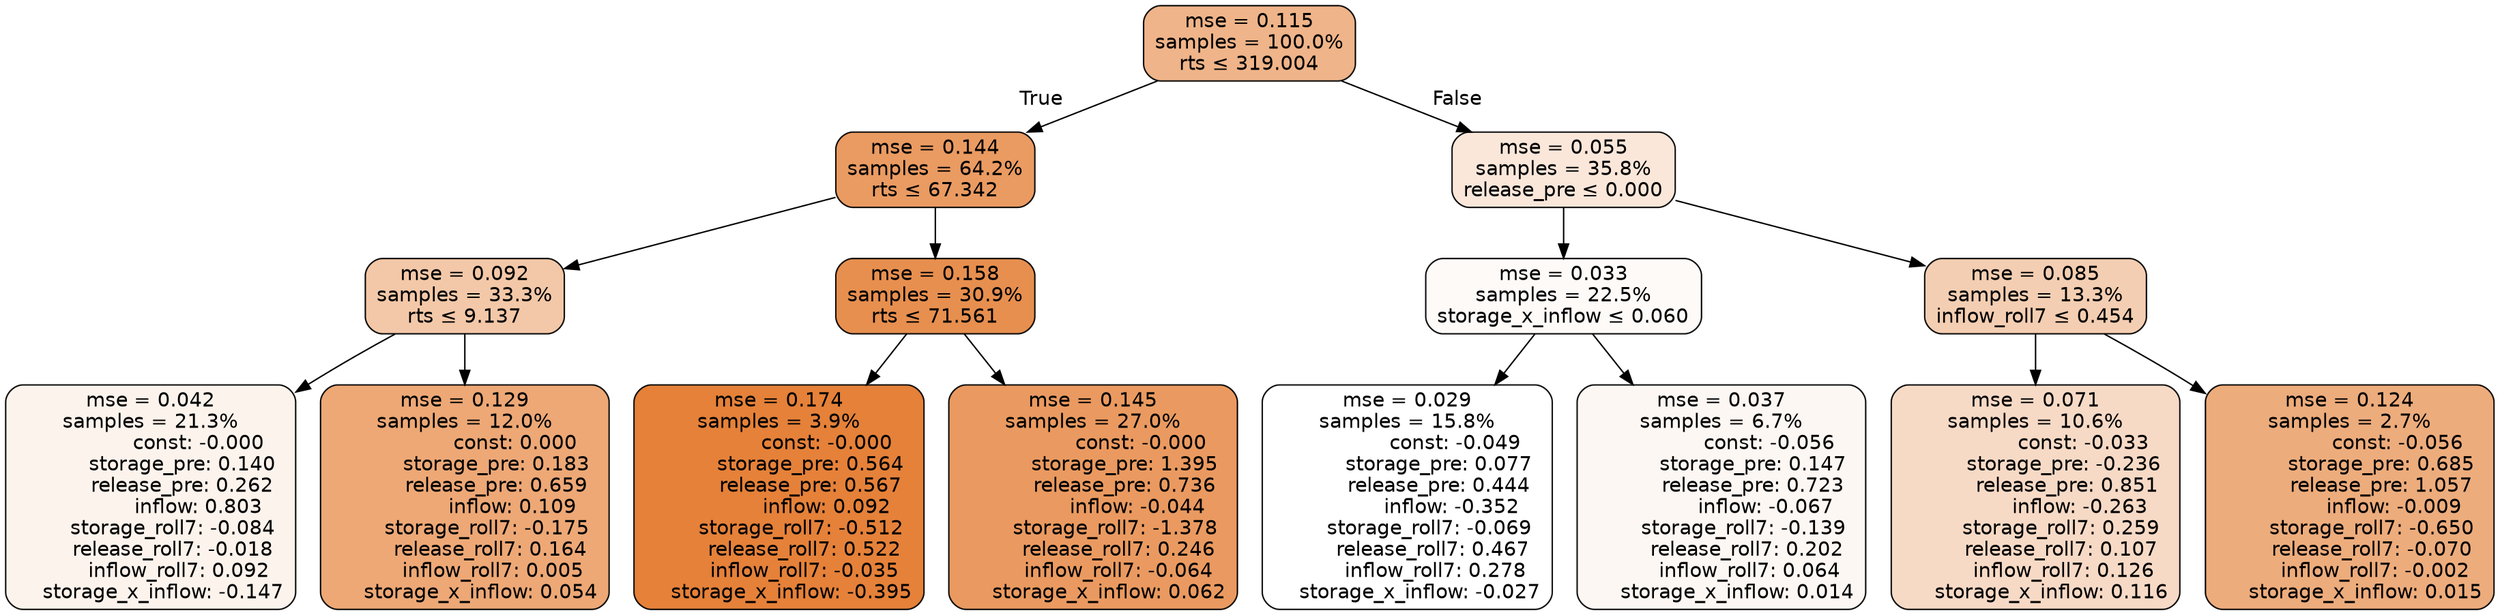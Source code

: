 digraph tree {
bgcolor="transparent"
node [shape=rectangle, style="filled, rounded", color="black", fontname=helvetica] ;
edge [fontname=helvetica] ;
	"0" [label="mse = 0.115
samples = 100.0%
rts &le; 319.004", fillcolor="#efb489"]
	"1" [label="mse = 0.144
samples = 64.2%
rts &le; 67.342", fillcolor="#ea9b62"]
	"2" [label="mse = 0.092
samples = 33.3%
rts &le; 9.137", fillcolor="#f3c8a8"]
	"3" [label="mse = 0.042
samples = 21.3%
               const: -0.000
          storage_pre: 0.140
          release_pre: 0.262
               inflow: 0.803
       storage_roll7: -0.084
       release_roll7: -0.018
         inflow_roll7: 0.092
    storage_x_inflow: -0.147", fillcolor="#fcf3ec"]
	"4" [label="mse = 0.129
samples = 12.0%
                const: 0.000
          storage_pre: 0.183
          release_pre: 0.659
               inflow: 0.109
       storage_roll7: -0.175
        release_roll7: 0.164
         inflow_roll7: 0.005
     storage_x_inflow: 0.054", fillcolor="#eda876"]
	"5" [label="mse = 0.158
samples = 30.9%
rts &le; 71.561", fillcolor="#e78f4f"]
	"6" [label="mse = 0.174
samples = 3.9%
               const: -0.000
          storage_pre: 0.564
          release_pre: 0.567
               inflow: 0.092
       storage_roll7: -0.512
        release_roll7: 0.522
        inflow_roll7: -0.035
    storage_x_inflow: -0.395", fillcolor="#e58139"]
	"7" [label="mse = 0.145
samples = 27.0%
               const: -0.000
          storage_pre: 1.395
          release_pre: 0.736
              inflow: -0.044
       storage_roll7: -1.378
        release_roll7: 0.246
        inflow_roll7: -0.064
     storage_x_inflow: 0.062", fillcolor="#ea9a60"]
	"8" [label="mse = 0.055
samples = 35.8%
release_pre &le; 0.000", fillcolor="#fae7da"]
	"9" [label="mse = 0.033
samples = 22.5%
storage_x_inflow &le; 0.060", fillcolor="#fefaf8"]
	"10" [label="mse = 0.029
samples = 15.8%
               const: -0.049
          storage_pre: 0.077
          release_pre: 0.444
              inflow: -0.352
       storage_roll7: -0.069
        release_roll7: 0.467
         inflow_roll7: 0.278
    storage_x_inflow: -0.027", fillcolor="#ffffff"]
	"11" [label="mse = 0.037
samples = 6.7%
               const: -0.056
          storage_pre: 0.147
          release_pre: 0.723
              inflow: -0.067
       storage_roll7: -0.139
        release_roll7: 0.202
         inflow_roll7: 0.064
     storage_x_inflow: 0.014", fillcolor="#fdf7f3"]
	"12" [label="mse = 0.085
samples = 13.3%
inflow_roll7 &le; 0.454", fillcolor="#f4ceb2"]
	"13" [label="mse = 0.071
samples = 10.6%
               const: -0.033
         storage_pre: -0.236
          release_pre: 0.851
              inflow: -0.263
        storage_roll7: 0.259
        release_roll7: 0.107
         inflow_roll7: 0.126
     storage_x_inflow: 0.116", fillcolor="#f7dac6"]
	"14" [label="mse = 0.124
samples = 2.7%
               const: -0.056
          storage_pre: 0.685
          release_pre: 1.057
              inflow: -0.009
       storage_roll7: -0.650
       release_roll7: -0.070
        inflow_roll7: -0.002
     storage_x_inflow: 0.015", fillcolor="#edac7c"]

	"0" -> "1" [labeldistance=2.5, labelangle=45, headlabel="True"]
	"1" -> "2"
	"2" -> "3"
	"2" -> "4"
	"1" -> "5"
	"5" -> "6"
	"5" -> "7"
	"0" -> "8" [labeldistance=2.5, labelangle=-45, headlabel="False"]
	"8" -> "9"
	"9" -> "10"
	"9" -> "11"
	"8" -> "12"
	"12" -> "13"
	"12" -> "14"
}